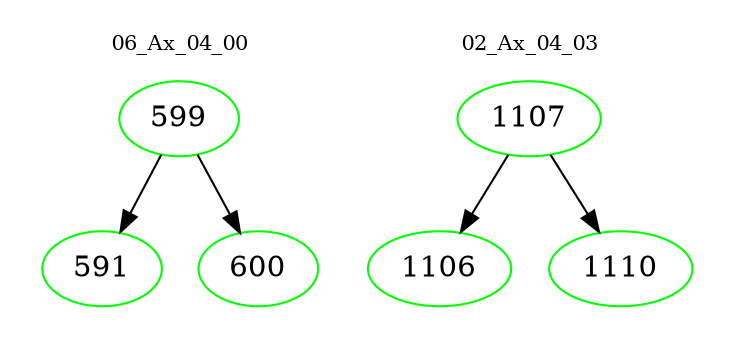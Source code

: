 digraph{
subgraph cluster_0 {
color = white
label = "06_Ax_04_00";
fontsize=10;
T0_599 [label="599", color="green"]
T0_599 -> T0_591 [color="black"]
T0_591 [label="591", color="green"]
T0_599 -> T0_600 [color="black"]
T0_600 [label="600", color="green"]
}
subgraph cluster_1 {
color = white
label = "02_Ax_04_03";
fontsize=10;
T1_1107 [label="1107", color="green"]
T1_1107 -> T1_1106 [color="black"]
T1_1106 [label="1106", color="green"]
T1_1107 -> T1_1110 [color="black"]
T1_1110 [label="1110", color="green"]
}
}
